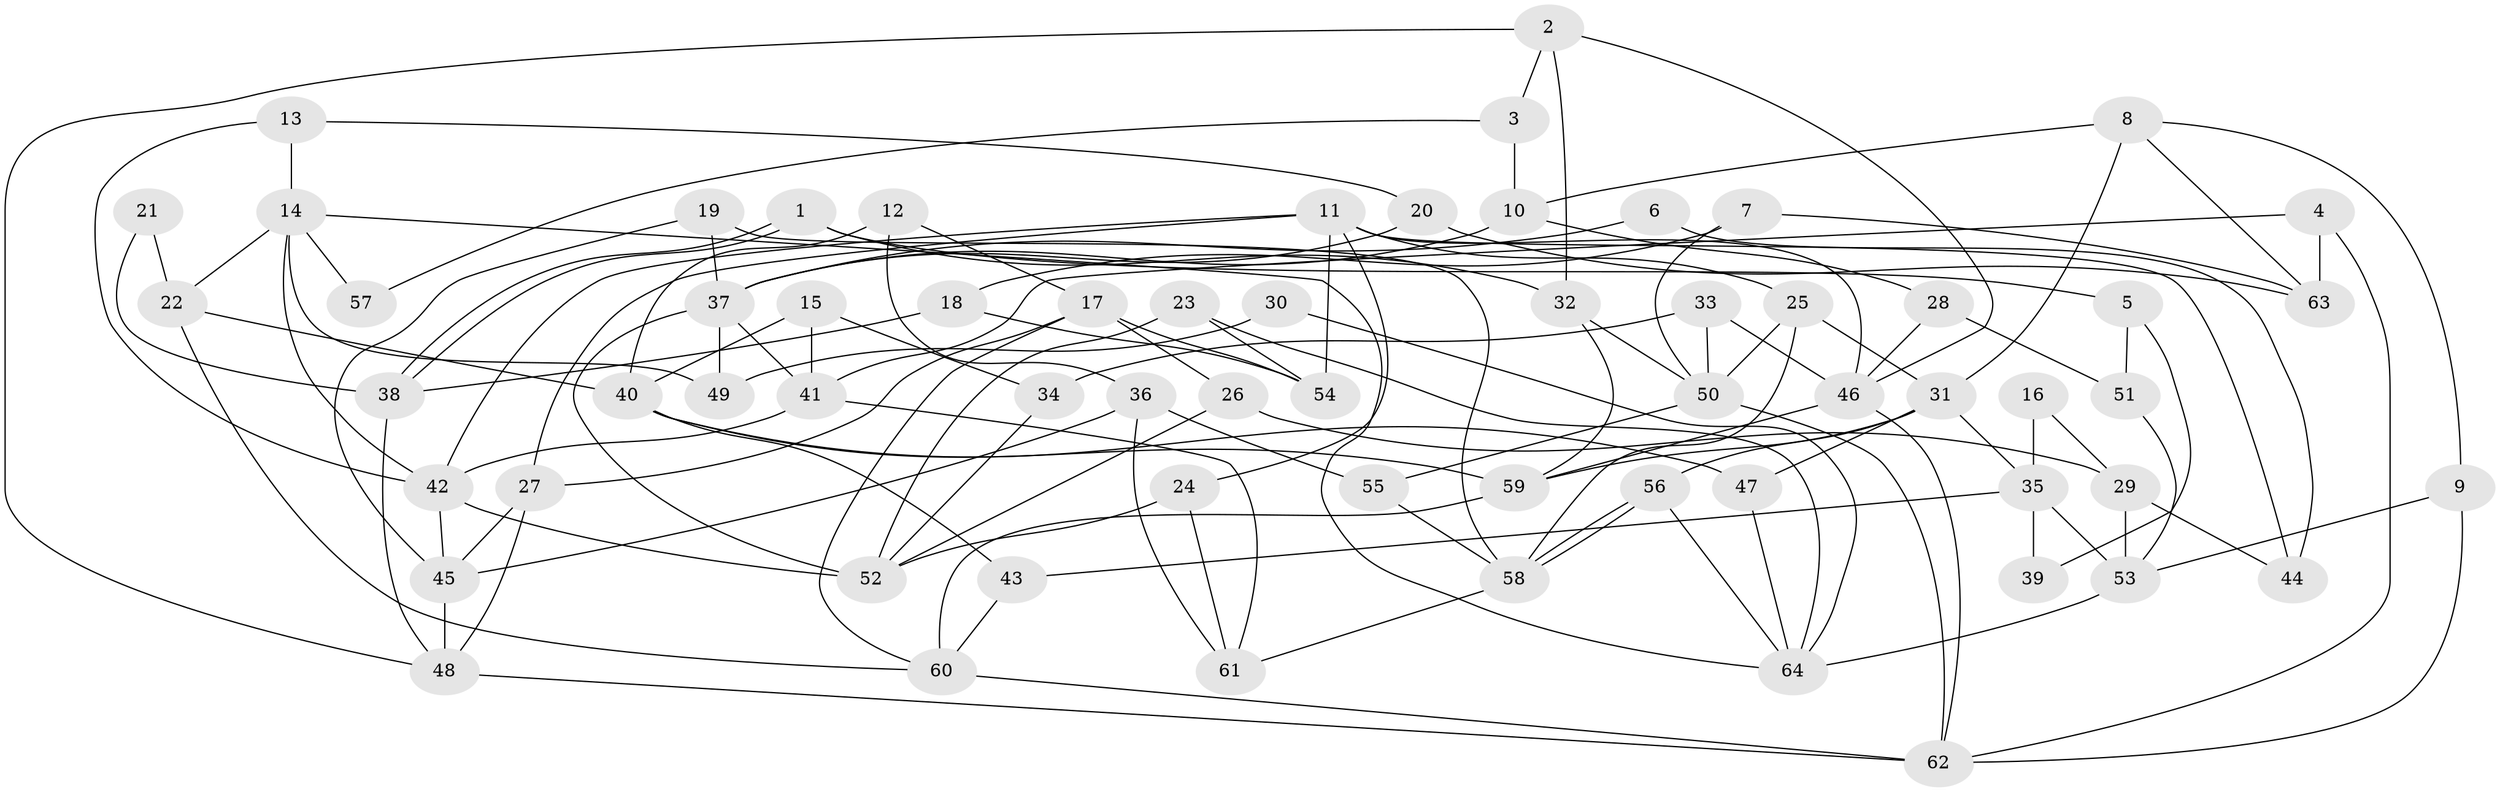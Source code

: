// Generated by graph-tools (version 1.1) at 2025/02/03/09/25 03:02:15]
// undirected, 64 vertices, 128 edges
graph export_dot {
graph [start="1"]
  node [color=gray90,style=filled];
  1;
  2;
  3;
  4;
  5;
  6;
  7;
  8;
  9;
  10;
  11;
  12;
  13;
  14;
  15;
  16;
  17;
  18;
  19;
  20;
  21;
  22;
  23;
  24;
  25;
  26;
  27;
  28;
  29;
  30;
  31;
  32;
  33;
  34;
  35;
  36;
  37;
  38;
  39;
  40;
  41;
  42;
  43;
  44;
  45;
  46;
  47;
  48;
  49;
  50;
  51;
  52;
  53;
  54;
  55;
  56;
  57;
  58;
  59;
  60;
  61;
  62;
  63;
  64;
  1 -- 32;
  1 -- 38;
  1 -- 38;
  1 -- 5;
  2 -- 32;
  2 -- 48;
  2 -- 3;
  2 -- 46;
  3 -- 10;
  3 -- 57;
  4 -- 62;
  4 -- 41;
  4 -- 63;
  5 -- 51;
  5 -- 39;
  6 -- 37;
  6 -- 44;
  7 -- 63;
  7 -- 50;
  7 -- 18;
  8 -- 9;
  8 -- 31;
  8 -- 10;
  8 -- 63;
  9 -- 62;
  9 -- 53;
  10 -- 37;
  10 -- 28;
  11 -- 54;
  11 -- 25;
  11 -- 24;
  11 -- 27;
  11 -- 42;
  11 -- 44;
  11 -- 46;
  12 -- 40;
  12 -- 36;
  12 -- 17;
  13 -- 14;
  13 -- 42;
  13 -- 20;
  14 -- 22;
  14 -- 42;
  14 -- 49;
  14 -- 57;
  14 -- 64;
  15 -- 34;
  15 -- 41;
  15 -- 40;
  16 -- 29;
  16 -- 35;
  17 -- 27;
  17 -- 26;
  17 -- 54;
  17 -- 60;
  18 -- 38;
  18 -- 54;
  19 -- 58;
  19 -- 37;
  19 -- 45;
  20 -- 63;
  20 -- 37;
  21 -- 22;
  21 -- 38;
  22 -- 60;
  22 -- 40;
  23 -- 64;
  23 -- 54;
  23 -- 52;
  24 -- 52;
  24 -- 61;
  25 -- 58;
  25 -- 31;
  25 -- 50;
  26 -- 52;
  26 -- 29;
  27 -- 45;
  27 -- 48;
  28 -- 46;
  28 -- 51;
  29 -- 53;
  29 -- 44;
  30 -- 64;
  30 -- 49;
  31 -- 59;
  31 -- 47;
  31 -- 35;
  31 -- 56;
  32 -- 59;
  32 -- 50;
  33 -- 46;
  33 -- 50;
  33 -- 34;
  34 -- 52;
  35 -- 43;
  35 -- 39;
  35 -- 53;
  36 -- 45;
  36 -- 55;
  36 -- 61;
  37 -- 52;
  37 -- 41;
  37 -- 49;
  38 -- 48;
  40 -- 59;
  40 -- 43;
  40 -- 47;
  41 -- 61;
  41 -- 42;
  42 -- 45;
  42 -- 52;
  43 -- 60;
  45 -- 48;
  46 -- 59;
  46 -- 62;
  47 -- 64;
  48 -- 62;
  50 -- 62;
  50 -- 55;
  51 -- 53;
  53 -- 64;
  55 -- 58;
  56 -- 58;
  56 -- 58;
  56 -- 64;
  58 -- 61;
  59 -- 60;
  60 -- 62;
}
